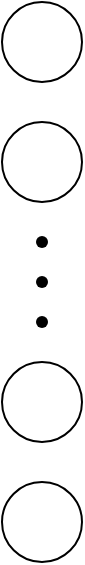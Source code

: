 <mxfile version="24.8.4">
  <diagram name="Página-1" id="-3S2H_npBtkSWZl7CZeX">
    <mxGraphModel dx="878" dy="444" grid="1" gridSize="10" guides="1" tooltips="1" connect="1" arrows="1" fold="1" page="1" pageScale="1" pageWidth="850" pageHeight="1100" math="0" shadow="0">
      <root>
        <mxCell id="0" />
        <mxCell id="1" parent="0" />
        <mxCell id="IxKSjbALgBNDVZCbHTjE-1" value="" style="ellipse;whiteSpace=wrap;html=1;aspect=fixed;" vertex="1" parent="1">
          <mxGeometry x="140" y="130" width="40" height="40" as="geometry" />
        </mxCell>
        <mxCell id="IxKSjbALgBNDVZCbHTjE-2" value="" style="ellipse;whiteSpace=wrap;html=1;aspect=fixed;" vertex="1" parent="1">
          <mxGeometry x="140" y="190" width="40" height="40" as="geometry" />
        </mxCell>
        <mxCell id="IxKSjbALgBNDVZCbHTjE-4" value="" style="ellipse;whiteSpace=wrap;html=1;aspect=fixed;" vertex="1" parent="1">
          <mxGeometry x="140" y="310" width="40" height="40" as="geometry" />
        </mxCell>
        <mxCell id="IxKSjbALgBNDVZCbHTjE-5" value="" style="ellipse;whiteSpace=wrap;html=1;aspect=fixed;" vertex="1" parent="1">
          <mxGeometry x="140" y="370" width="40" height="40" as="geometry" />
        </mxCell>
        <mxCell id="IxKSjbALgBNDVZCbHTjE-7" value="" style="shape=waypoint;sketch=0;fillStyle=solid;size=6;pointerEvents=1;points=[];fillColor=none;resizable=0;rotatable=0;perimeter=centerPerimeter;snapToPoint=1;" vertex="1" parent="1">
          <mxGeometry x="150" y="240" width="20" height="20" as="geometry" />
        </mxCell>
        <mxCell id="IxKSjbALgBNDVZCbHTjE-8" value="" style="shape=waypoint;sketch=0;fillStyle=solid;size=6;pointerEvents=1;points=[];fillColor=none;resizable=0;rotatable=0;perimeter=centerPerimeter;snapToPoint=1;" vertex="1" parent="1">
          <mxGeometry x="150" y="260" width="20" height="20" as="geometry" />
        </mxCell>
        <mxCell id="IxKSjbALgBNDVZCbHTjE-9" value="" style="shape=waypoint;sketch=0;fillStyle=solid;size=6;pointerEvents=1;points=[];fillColor=none;resizable=0;rotatable=0;perimeter=centerPerimeter;snapToPoint=1;" vertex="1" parent="1">
          <mxGeometry x="150" y="280" width="20" height="20" as="geometry" />
        </mxCell>
      </root>
    </mxGraphModel>
  </diagram>
</mxfile>
